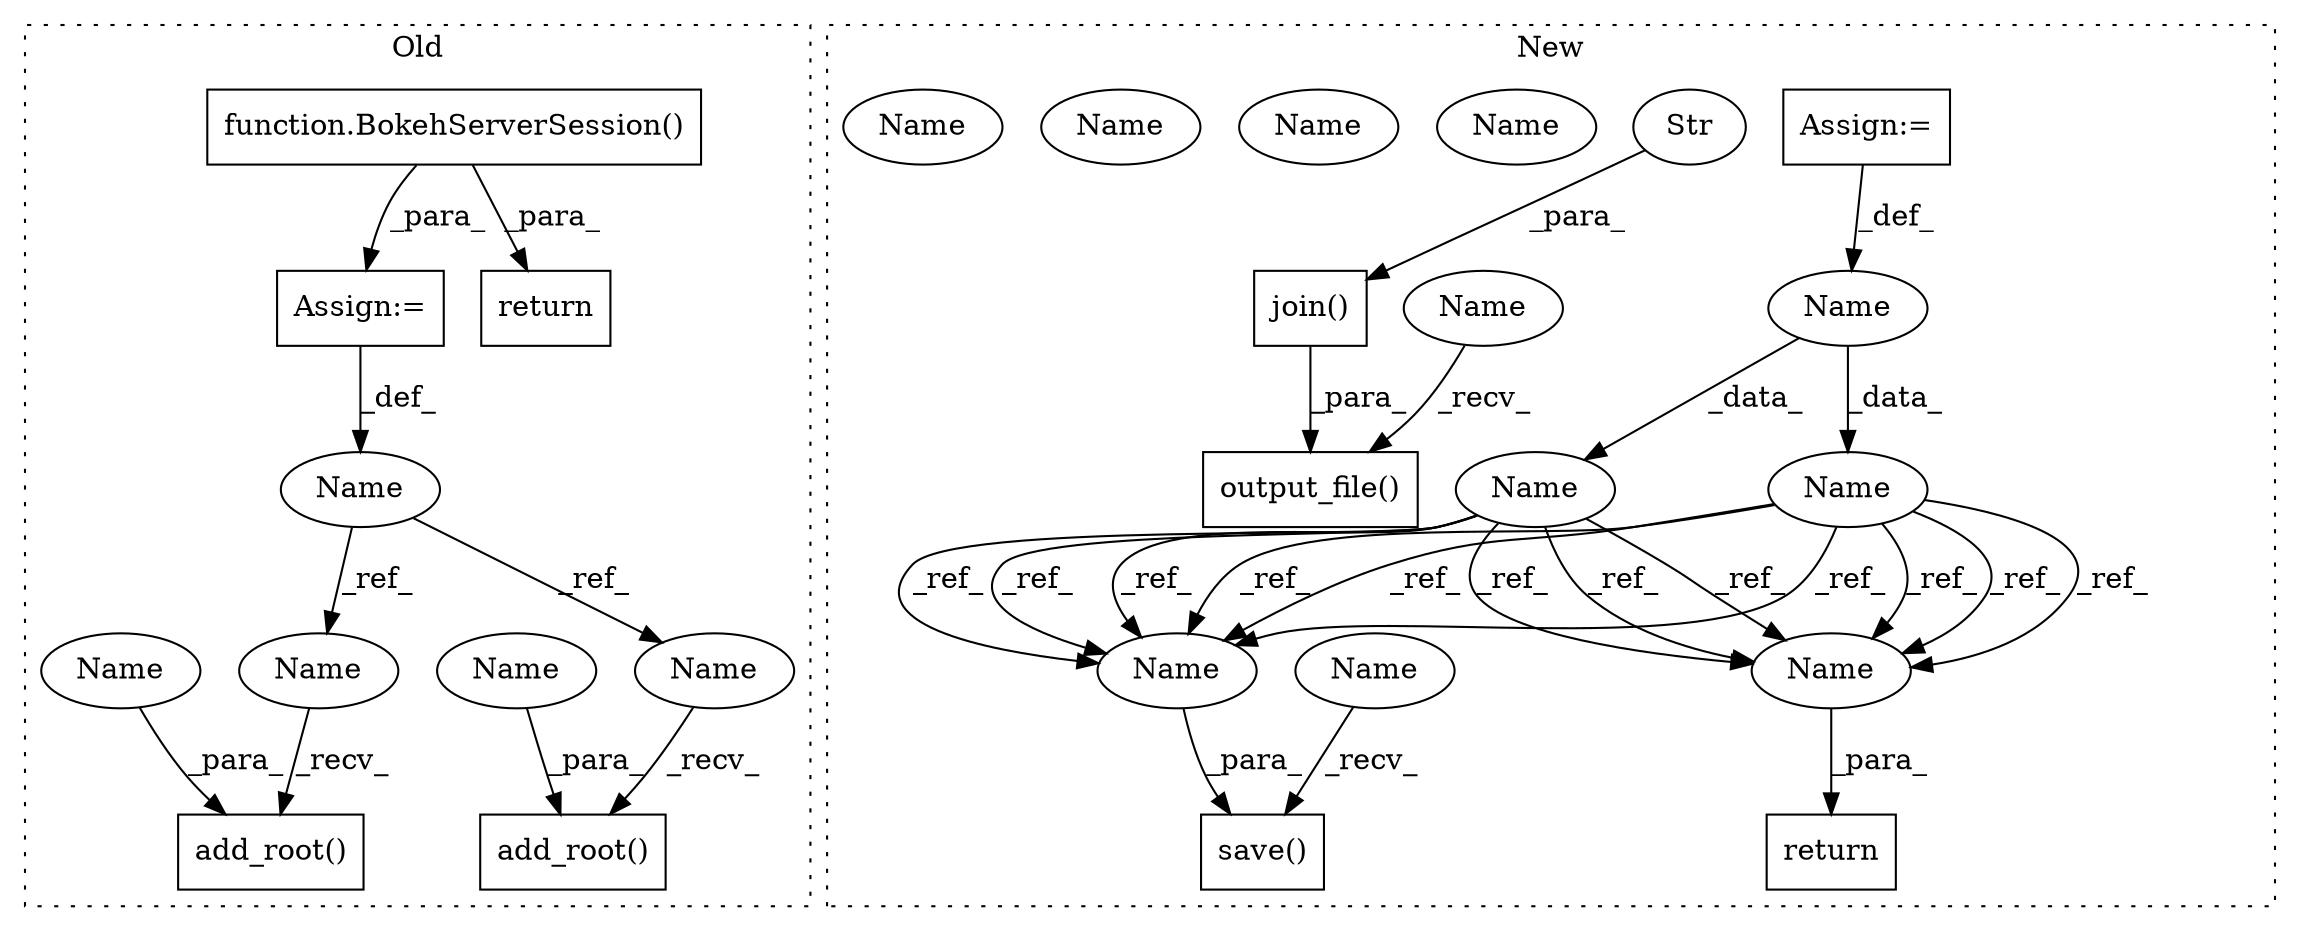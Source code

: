 digraph G {
subgraph cluster0 {
1 [label="add_root()" a="75" s="6169,6198" l="25,1" shape="box"];
5 [label="function.BokehServerSession()" a="75" s="5792" l="81" shape="box"];
6 [label="Name" a="87" s="5878" l="15" shape="ellipse"];
7 [label="add_root()" a="75" s="6551,6580" l="25,1" shape="box"];
10 [label="Assign:=" a="68" s="5893" l="3" shape="box"];
15 [label="return" a="93" s="6697" l="7" shape="box"];
18 [label="Name" a="87" s="6194" l="4" shape="ellipse"];
25 [label="Name" a="87" s="6576" l="4" shape="ellipse"];
26 [label="Name" a="87" s="6169" l="15" shape="ellipse"];
27 [label="Name" a="87" s="6551" l="15" shape="ellipse"];
label = "Old";
style="dotted";
}
subgraph cluster1 {
2 [label="save()" a="75" s="5358,5376" l="14,1" shape="box"];
3 [label="Name" a="87" s="4945" l="4" shape="ellipse"];
4 [label="return" a="93" s="5401" l="7" shape="box"];
8 [label="Name" a="87" s="5280" l="4" shape="ellipse"];
9 [label="Name" a="87" s="4772" l="4" shape="ellipse"];
11 [label="output_file()" a="75" s="4736,4766" l="21,1" shape="box"];
12 [label="join()" a="75" s="4674,4730" l="13,1" shape="box"];
13 [label="Str" a="66" s="4700" l="30" shape="ellipse"];
14 [label="Assign:=" a="68" s="4776" l="3" shape="box"];
16 [label="Name" a="87" s="5408" l="4" shape="ellipse"];
17 [label="Name" a="87" s="5372" l="4" shape="ellipse"];
19 [label="Name" a="87" s="5358" l="8" shape="ellipse"];
20 [label="Name" a="87" s="4736" l="8" shape="ellipse"];
21 [label="Name" a="87" s="5408" l="4" shape="ellipse"];
22 [label="Name" a="87" s="5372" l="4" shape="ellipse"];
23 [label="Name" a="87" s="5372" l="4" shape="ellipse"];
24 [label="Name" a="87" s="5408" l="4" shape="ellipse"];
label = "New";
style="dotted";
}
3 -> 23 [label="_ref_"];
3 -> 24 [label="_ref_"];
3 -> 24 [label="_ref_"];
3 -> 24 [label="_ref_"];
3 -> 23 [label="_ref_"];
3 -> 23 [label="_ref_"];
5 -> 15 [label="_para_"];
5 -> 10 [label="_para_"];
6 -> 26 [label="_ref_"];
6 -> 27 [label="_ref_"];
8 -> 23 [label="_ref_"];
8 -> 24 [label="_ref_"];
8 -> 23 [label="_ref_"];
8 -> 23 [label="_ref_"];
8 -> 24 [label="_ref_"];
8 -> 24 [label="_ref_"];
9 -> 3 [label="_data_"];
9 -> 8 [label="_data_"];
10 -> 6 [label="_def_"];
12 -> 11 [label="_para_"];
13 -> 12 [label="_para_"];
14 -> 9 [label="_def_"];
18 -> 1 [label="_para_"];
19 -> 2 [label="_recv_"];
20 -> 11 [label="_recv_"];
23 -> 2 [label="_para_"];
24 -> 4 [label="_para_"];
25 -> 7 [label="_para_"];
26 -> 1 [label="_recv_"];
27 -> 7 [label="_recv_"];
}
